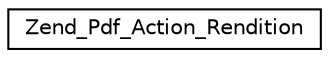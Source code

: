 digraph G
{
  edge [fontname="Helvetica",fontsize="10",labelfontname="Helvetica",labelfontsize="10"];
  node [fontname="Helvetica",fontsize="10",shape=record];
  rankdir="LR";
  Node1 [label="Zend_Pdf_Action_Rendition",height=0.2,width=0.4,color="black", fillcolor="white", style="filled",URL="$class_zend___pdf___action___rendition.html"];
}
